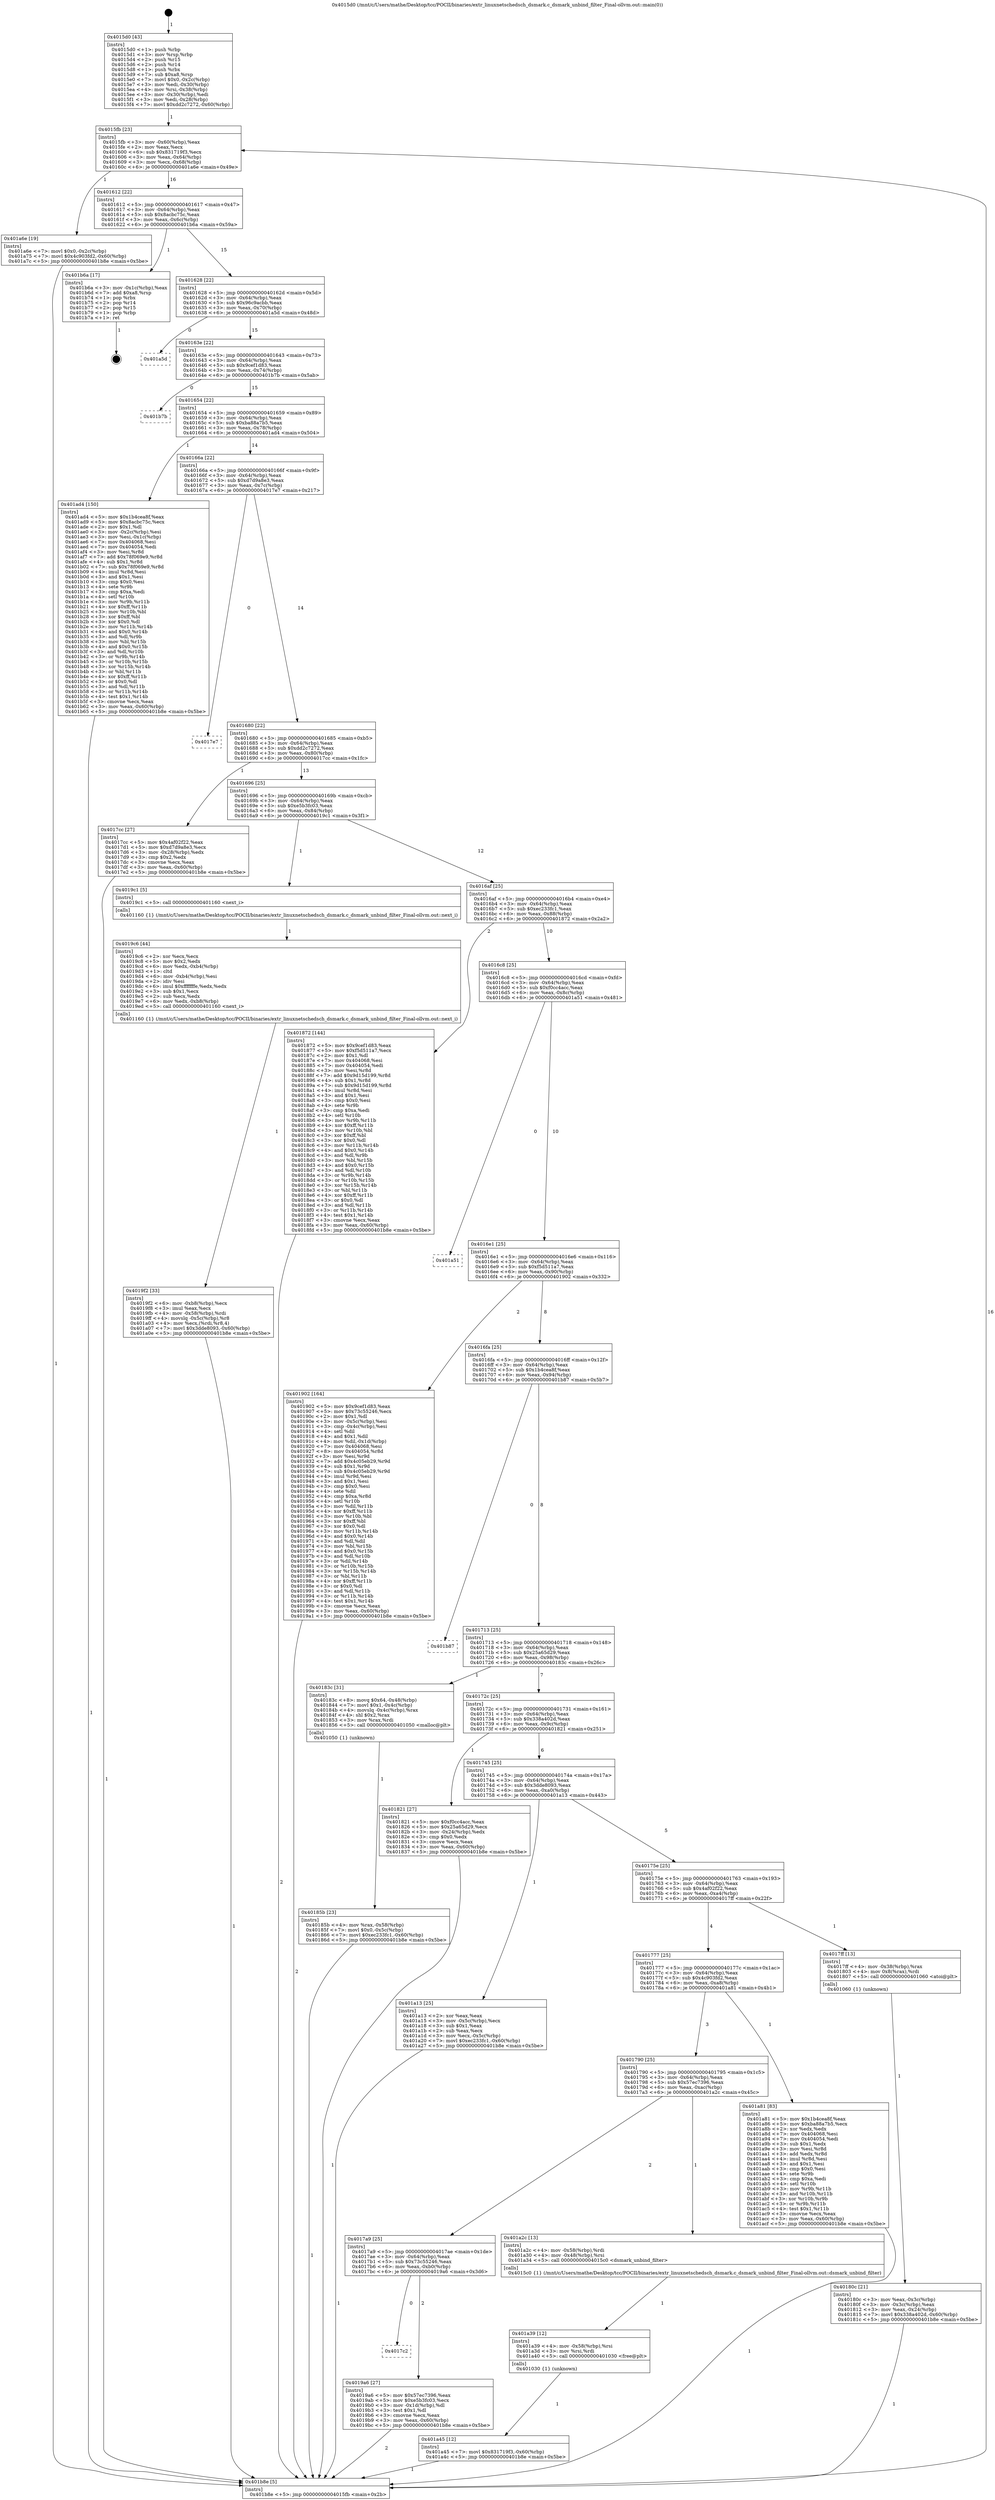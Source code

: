 digraph "0x4015d0" {
  label = "0x4015d0 (/mnt/c/Users/mathe/Desktop/tcc/POCII/binaries/extr_linuxnetschedsch_dsmark.c_dsmark_unbind_filter_Final-ollvm.out::main(0))"
  labelloc = "t"
  node[shape=record]

  Entry [label="",width=0.3,height=0.3,shape=circle,fillcolor=black,style=filled]
  "0x4015fb" [label="{
     0x4015fb [23]\l
     | [instrs]\l
     &nbsp;&nbsp;0x4015fb \<+3\>: mov -0x60(%rbp),%eax\l
     &nbsp;&nbsp;0x4015fe \<+2\>: mov %eax,%ecx\l
     &nbsp;&nbsp;0x401600 \<+6\>: sub $0x831719f3,%ecx\l
     &nbsp;&nbsp;0x401606 \<+3\>: mov %eax,-0x64(%rbp)\l
     &nbsp;&nbsp;0x401609 \<+3\>: mov %ecx,-0x68(%rbp)\l
     &nbsp;&nbsp;0x40160c \<+6\>: je 0000000000401a6e \<main+0x49e\>\l
  }"]
  "0x401a6e" [label="{
     0x401a6e [19]\l
     | [instrs]\l
     &nbsp;&nbsp;0x401a6e \<+7\>: movl $0x0,-0x2c(%rbp)\l
     &nbsp;&nbsp;0x401a75 \<+7\>: movl $0x4c903fd2,-0x60(%rbp)\l
     &nbsp;&nbsp;0x401a7c \<+5\>: jmp 0000000000401b8e \<main+0x5be\>\l
  }"]
  "0x401612" [label="{
     0x401612 [22]\l
     | [instrs]\l
     &nbsp;&nbsp;0x401612 \<+5\>: jmp 0000000000401617 \<main+0x47\>\l
     &nbsp;&nbsp;0x401617 \<+3\>: mov -0x64(%rbp),%eax\l
     &nbsp;&nbsp;0x40161a \<+5\>: sub $0x8acbc75c,%eax\l
     &nbsp;&nbsp;0x40161f \<+3\>: mov %eax,-0x6c(%rbp)\l
     &nbsp;&nbsp;0x401622 \<+6\>: je 0000000000401b6a \<main+0x59a\>\l
  }"]
  Exit [label="",width=0.3,height=0.3,shape=circle,fillcolor=black,style=filled,peripheries=2]
  "0x401b6a" [label="{
     0x401b6a [17]\l
     | [instrs]\l
     &nbsp;&nbsp;0x401b6a \<+3\>: mov -0x1c(%rbp),%eax\l
     &nbsp;&nbsp;0x401b6d \<+7\>: add $0xa8,%rsp\l
     &nbsp;&nbsp;0x401b74 \<+1\>: pop %rbx\l
     &nbsp;&nbsp;0x401b75 \<+2\>: pop %r14\l
     &nbsp;&nbsp;0x401b77 \<+2\>: pop %r15\l
     &nbsp;&nbsp;0x401b79 \<+1\>: pop %rbp\l
     &nbsp;&nbsp;0x401b7a \<+1\>: ret\l
  }"]
  "0x401628" [label="{
     0x401628 [22]\l
     | [instrs]\l
     &nbsp;&nbsp;0x401628 \<+5\>: jmp 000000000040162d \<main+0x5d\>\l
     &nbsp;&nbsp;0x40162d \<+3\>: mov -0x64(%rbp),%eax\l
     &nbsp;&nbsp;0x401630 \<+5\>: sub $0x96c9acbb,%eax\l
     &nbsp;&nbsp;0x401635 \<+3\>: mov %eax,-0x70(%rbp)\l
     &nbsp;&nbsp;0x401638 \<+6\>: je 0000000000401a5d \<main+0x48d\>\l
  }"]
  "0x401a45" [label="{
     0x401a45 [12]\l
     | [instrs]\l
     &nbsp;&nbsp;0x401a45 \<+7\>: movl $0x831719f3,-0x60(%rbp)\l
     &nbsp;&nbsp;0x401a4c \<+5\>: jmp 0000000000401b8e \<main+0x5be\>\l
  }"]
  "0x401a5d" [label="{
     0x401a5d\l
  }", style=dashed]
  "0x40163e" [label="{
     0x40163e [22]\l
     | [instrs]\l
     &nbsp;&nbsp;0x40163e \<+5\>: jmp 0000000000401643 \<main+0x73\>\l
     &nbsp;&nbsp;0x401643 \<+3\>: mov -0x64(%rbp),%eax\l
     &nbsp;&nbsp;0x401646 \<+5\>: sub $0x9cef1d83,%eax\l
     &nbsp;&nbsp;0x40164b \<+3\>: mov %eax,-0x74(%rbp)\l
     &nbsp;&nbsp;0x40164e \<+6\>: je 0000000000401b7b \<main+0x5ab\>\l
  }"]
  "0x401a39" [label="{
     0x401a39 [12]\l
     | [instrs]\l
     &nbsp;&nbsp;0x401a39 \<+4\>: mov -0x58(%rbp),%rsi\l
     &nbsp;&nbsp;0x401a3d \<+3\>: mov %rsi,%rdi\l
     &nbsp;&nbsp;0x401a40 \<+5\>: call 0000000000401030 \<free@plt\>\l
     | [calls]\l
     &nbsp;&nbsp;0x401030 \{1\} (unknown)\l
  }"]
  "0x401b7b" [label="{
     0x401b7b\l
  }", style=dashed]
  "0x401654" [label="{
     0x401654 [22]\l
     | [instrs]\l
     &nbsp;&nbsp;0x401654 \<+5\>: jmp 0000000000401659 \<main+0x89\>\l
     &nbsp;&nbsp;0x401659 \<+3\>: mov -0x64(%rbp),%eax\l
     &nbsp;&nbsp;0x40165c \<+5\>: sub $0xba88a7b5,%eax\l
     &nbsp;&nbsp;0x401661 \<+3\>: mov %eax,-0x78(%rbp)\l
     &nbsp;&nbsp;0x401664 \<+6\>: je 0000000000401ad4 \<main+0x504\>\l
  }"]
  "0x4019f2" [label="{
     0x4019f2 [33]\l
     | [instrs]\l
     &nbsp;&nbsp;0x4019f2 \<+6\>: mov -0xb8(%rbp),%ecx\l
     &nbsp;&nbsp;0x4019f8 \<+3\>: imul %eax,%ecx\l
     &nbsp;&nbsp;0x4019fb \<+4\>: mov -0x58(%rbp),%rdi\l
     &nbsp;&nbsp;0x4019ff \<+4\>: movslq -0x5c(%rbp),%r8\l
     &nbsp;&nbsp;0x401a03 \<+4\>: mov %ecx,(%rdi,%r8,4)\l
     &nbsp;&nbsp;0x401a07 \<+7\>: movl $0x3dde8093,-0x60(%rbp)\l
     &nbsp;&nbsp;0x401a0e \<+5\>: jmp 0000000000401b8e \<main+0x5be\>\l
  }"]
  "0x401ad4" [label="{
     0x401ad4 [150]\l
     | [instrs]\l
     &nbsp;&nbsp;0x401ad4 \<+5\>: mov $0x1b4cea8f,%eax\l
     &nbsp;&nbsp;0x401ad9 \<+5\>: mov $0x8acbc75c,%ecx\l
     &nbsp;&nbsp;0x401ade \<+2\>: mov $0x1,%dl\l
     &nbsp;&nbsp;0x401ae0 \<+3\>: mov -0x2c(%rbp),%esi\l
     &nbsp;&nbsp;0x401ae3 \<+3\>: mov %esi,-0x1c(%rbp)\l
     &nbsp;&nbsp;0x401ae6 \<+7\>: mov 0x404068,%esi\l
     &nbsp;&nbsp;0x401aed \<+7\>: mov 0x404054,%edi\l
     &nbsp;&nbsp;0x401af4 \<+3\>: mov %esi,%r8d\l
     &nbsp;&nbsp;0x401af7 \<+7\>: add $0x78f069e9,%r8d\l
     &nbsp;&nbsp;0x401afe \<+4\>: sub $0x1,%r8d\l
     &nbsp;&nbsp;0x401b02 \<+7\>: sub $0x78f069e9,%r8d\l
     &nbsp;&nbsp;0x401b09 \<+4\>: imul %r8d,%esi\l
     &nbsp;&nbsp;0x401b0d \<+3\>: and $0x1,%esi\l
     &nbsp;&nbsp;0x401b10 \<+3\>: cmp $0x0,%esi\l
     &nbsp;&nbsp;0x401b13 \<+4\>: sete %r9b\l
     &nbsp;&nbsp;0x401b17 \<+3\>: cmp $0xa,%edi\l
     &nbsp;&nbsp;0x401b1a \<+4\>: setl %r10b\l
     &nbsp;&nbsp;0x401b1e \<+3\>: mov %r9b,%r11b\l
     &nbsp;&nbsp;0x401b21 \<+4\>: xor $0xff,%r11b\l
     &nbsp;&nbsp;0x401b25 \<+3\>: mov %r10b,%bl\l
     &nbsp;&nbsp;0x401b28 \<+3\>: xor $0xff,%bl\l
     &nbsp;&nbsp;0x401b2b \<+3\>: xor $0x0,%dl\l
     &nbsp;&nbsp;0x401b2e \<+3\>: mov %r11b,%r14b\l
     &nbsp;&nbsp;0x401b31 \<+4\>: and $0x0,%r14b\l
     &nbsp;&nbsp;0x401b35 \<+3\>: and %dl,%r9b\l
     &nbsp;&nbsp;0x401b38 \<+3\>: mov %bl,%r15b\l
     &nbsp;&nbsp;0x401b3b \<+4\>: and $0x0,%r15b\l
     &nbsp;&nbsp;0x401b3f \<+3\>: and %dl,%r10b\l
     &nbsp;&nbsp;0x401b42 \<+3\>: or %r9b,%r14b\l
     &nbsp;&nbsp;0x401b45 \<+3\>: or %r10b,%r15b\l
     &nbsp;&nbsp;0x401b48 \<+3\>: xor %r15b,%r14b\l
     &nbsp;&nbsp;0x401b4b \<+3\>: or %bl,%r11b\l
     &nbsp;&nbsp;0x401b4e \<+4\>: xor $0xff,%r11b\l
     &nbsp;&nbsp;0x401b52 \<+3\>: or $0x0,%dl\l
     &nbsp;&nbsp;0x401b55 \<+3\>: and %dl,%r11b\l
     &nbsp;&nbsp;0x401b58 \<+3\>: or %r11b,%r14b\l
     &nbsp;&nbsp;0x401b5b \<+4\>: test $0x1,%r14b\l
     &nbsp;&nbsp;0x401b5f \<+3\>: cmovne %ecx,%eax\l
     &nbsp;&nbsp;0x401b62 \<+3\>: mov %eax,-0x60(%rbp)\l
     &nbsp;&nbsp;0x401b65 \<+5\>: jmp 0000000000401b8e \<main+0x5be\>\l
  }"]
  "0x40166a" [label="{
     0x40166a [22]\l
     | [instrs]\l
     &nbsp;&nbsp;0x40166a \<+5\>: jmp 000000000040166f \<main+0x9f\>\l
     &nbsp;&nbsp;0x40166f \<+3\>: mov -0x64(%rbp),%eax\l
     &nbsp;&nbsp;0x401672 \<+5\>: sub $0xd7d9a8e3,%eax\l
     &nbsp;&nbsp;0x401677 \<+3\>: mov %eax,-0x7c(%rbp)\l
     &nbsp;&nbsp;0x40167a \<+6\>: je 00000000004017e7 \<main+0x217\>\l
  }"]
  "0x4019c6" [label="{
     0x4019c6 [44]\l
     | [instrs]\l
     &nbsp;&nbsp;0x4019c6 \<+2\>: xor %ecx,%ecx\l
     &nbsp;&nbsp;0x4019c8 \<+5\>: mov $0x2,%edx\l
     &nbsp;&nbsp;0x4019cd \<+6\>: mov %edx,-0xb4(%rbp)\l
     &nbsp;&nbsp;0x4019d3 \<+1\>: cltd\l
     &nbsp;&nbsp;0x4019d4 \<+6\>: mov -0xb4(%rbp),%esi\l
     &nbsp;&nbsp;0x4019da \<+2\>: idiv %esi\l
     &nbsp;&nbsp;0x4019dc \<+6\>: imul $0xfffffffe,%edx,%edx\l
     &nbsp;&nbsp;0x4019e2 \<+3\>: sub $0x1,%ecx\l
     &nbsp;&nbsp;0x4019e5 \<+2\>: sub %ecx,%edx\l
     &nbsp;&nbsp;0x4019e7 \<+6\>: mov %edx,-0xb8(%rbp)\l
     &nbsp;&nbsp;0x4019ed \<+5\>: call 0000000000401160 \<next_i\>\l
     | [calls]\l
     &nbsp;&nbsp;0x401160 \{1\} (/mnt/c/Users/mathe/Desktop/tcc/POCII/binaries/extr_linuxnetschedsch_dsmark.c_dsmark_unbind_filter_Final-ollvm.out::next_i)\l
  }"]
  "0x4017e7" [label="{
     0x4017e7\l
  }", style=dashed]
  "0x401680" [label="{
     0x401680 [22]\l
     | [instrs]\l
     &nbsp;&nbsp;0x401680 \<+5\>: jmp 0000000000401685 \<main+0xb5\>\l
     &nbsp;&nbsp;0x401685 \<+3\>: mov -0x64(%rbp),%eax\l
     &nbsp;&nbsp;0x401688 \<+5\>: sub $0xdd2c7272,%eax\l
     &nbsp;&nbsp;0x40168d \<+3\>: mov %eax,-0x80(%rbp)\l
     &nbsp;&nbsp;0x401690 \<+6\>: je 00000000004017cc \<main+0x1fc\>\l
  }"]
  "0x4017c2" [label="{
     0x4017c2\l
  }", style=dashed]
  "0x4017cc" [label="{
     0x4017cc [27]\l
     | [instrs]\l
     &nbsp;&nbsp;0x4017cc \<+5\>: mov $0x4af02f22,%eax\l
     &nbsp;&nbsp;0x4017d1 \<+5\>: mov $0xd7d9a8e3,%ecx\l
     &nbsp;&nbsp;0x4017d6 \<+3\>: mov -0x28(%rbp),%edx\l
     &nbsp;&nbsp;0x4017d9 \<+3\>: cmp $0x2,%edx\l
     &nbsp;&nbsp;0x4017dc \<+3\>: cmovne %ecx,%eax\l
     &nbsp;&nbsp;0x4017df \<+3\>: mov %eax,-0x60(%rbp)\l
     &nbsp;&nbsp;0x4017e2 \<+5\>: jmp 0000000000401b8e \<main+0x5be\>\l
  }"]
  "0x401696" [label="{
     0x401696 [25]\l
     | [instrs]\l
     &nbsp;&nbsp;0x401696 \<+5\>: jmp 000000000040169b \<main+0xcb\>\l
     &nbsp;&nbsp;0x40169b \<+3\>: mov -0x64(%rbp),%eax\l
     &nbsp;&nbsp;0x40169e \<+5\>: sub $0xe5b3fc03,%eax\l
     &nbsp;&nbsp;0x4016a3 \<+6\>: mov %eax,-0x84(%rbp)\l
     &nbsp;&nbsp;0x4016a9 \<+6\>: je 00000000004019c1 \<main+0x3f1\>\l
  }"]
  "0x401b8e" [label="{
     0x401b8e [5]\l
     | [instrs]\l
     &nbsp;&nbsp;0x401b8e \<+5\>: jmp 00000000004015fb \<main+0x2b\>\l
  }"]
  "0x4015d0" [label="{
     0x4015d0 [43]\l
     | [instrs]\l
     &nbsp;&nbsp;0x4015d0 \<+1\>: push %rbp\l
     &nbsp;&nbsp;0x4015d1 \<+3\>: mov %rsp,%rbp\l
     &nbsp;&nbsp;0x4015d4 \<+2\>: push %r15\l
     &nbsp;&nbsp;0x4015d6 \<+2\>: push %r14\l
     &nbsp;&nbsp;0x4015d8 \<+1\>: push %rbx\l
     &nbsp;&nbsp;0x4015d9 \<+7\>: sub $0xa8,%rsp\l
     &nbsp;&nbsp;0x4015e0 \<+7\>: movl $0x0,-0x2c(%rbp)\l
     &nbsp;&nbsp;0x4015e7 \<+3\>: mov %edi,-0x30(%rbp)\l
     &nbsp;&nbsp;0x4015ea \<+4\>: mov %rsi,-0x38(%rbp)\l
     &nbsp;&nbsp;0x4015ee \<+3\>: mov -0x30(%rbp),%edi\l
     &nbsp;&nbsp;0x4015f1 \<+3\>: mov %edi,-0x28(%rbp)\l
     &nbsp;&nbsp;0x4015f4 \<+7\>: movl $0xdd2c7272,-0x60(%rbp)\l
  }"]
  "0x4019a6" [label="{
     0x4019a6 [27]\l
     | [instrs]\l
     &nbsp;&nbsp;0x4019a6 \<+5\>: mov $0x57ec7396,%eax\l
     &nbsp;&nbsp;0x4019ab \<+5\>: mov $0xe5b3fc03,%ecx\l
     &nbsp;&nbsp;0x4019b0 \<+3\>: mov -0x1d(%rbp),%dl\l
     &nbsp;&nbsp;0x4019b3 \<+3\>: test $0x1,%dl\l
     &nbsp;&nbsp;0x4019b6 \<+3\>: cmovne %ecx,%eax\l
     &nbsp;&nbsp;0x4019b9 \<+3\>: mov %eax,-0x60(%rbp)\l
     &nbsp;&nbsp;0x4019bc \<+5\>: jmp 0000000000401b8e \<main+0x5be\>\l
  }"]
  "0x4019c1" [label="{
     0x4019c1 [5]\l
     | [instrs]\l
     &nbsp;&nbsp;0x4019c1 \<+5\>: call 0000000000401160 \<next_i\>\l
     | [calls]\l
     &nbsp;&nbsp;0x401160 \{1\} (/mnt/c/Users/mathe/Desktop/tcc/POCII/binaries/extr_linuxnetschedsch_dsmark.c_dsmark_unbind_filter_Final-ollvm.out::next_i)\l
  }"]
  "0x4016af" [label="{
     0x4016af [25]\l
     | [instrs]\l
     &nbsp;&nbsp;0x4016af \<+5\>: jmp 00000000004016b4 \<main+0xe4\>\l
     &nbsp;&nbsp;0x4016b4 \<+3\>: mov -0x64(%rbp),%eax\l
     &nbsp;&nbsp;0x4016b7 \<+5\>: sub $0xec233fc1,%eax\l
     &nbsp;&nbsp;0x4016bc \<+6\>: mov %eax,-0x88(%rbp)\l
     &nbsp;&nbsp;0x4016c2 \<+6\>: je 0000000000401872 \<main+0x2a2\>\l
  }"]
  "0x4017a9" [label="{
     0x4017a9 [25]\l
     | [instrs]\l
     &nbsp;&nbsp;0x4017a9 \<+5\>: jmp 00000000004017ae \<main+0x1de\>\l
     &nbsp;&nbsp;0x4017ae \<+3\>: mov -0x64(%rbp),%eax\l
     &nbsp;&nbsp;0x4017b1 \<+5\>: sub $0x73c55246,%eax\l
     &nbsp;&nbsp;0x4017b6 \<+6\>: mov %eax,-0xb0(%rbp)\l
     &nbsp;&nbsp;0x4017bc \<+6\>: je 00000000004019a6 \<main+0x3d6\>\l
  }"]
  "0x401872" [label="{
     0x401872 [144]\l
     | [instrs]\l
     &nbsp;&nbsp;0x401872 \<+5\>: mov $0x9cef1d83,%eax\l
     &nbsp;&nbsp;0x401877 \<+5\>: mov $0xf5d511a7,%ecx\l
     &nbsp;&nbsp;0x40187c \<+2\>: mov $0x1,%dl\l
     &nbsp;&nbsp;0x40187e \<+7\>: mov 0x404068,%esi\l
     &nbsp;&nbsp;0x401885 \<+7\>: mov 0x404054,%edi\l
     &nbsp;&nbsp;0x40188c \<+3\>: mov %esi,%r8d\l
     &nbsp;&nbsp;0x40188f \<+7\>: add $0x9d15d199,%r8d\l
     &nbsp;&nbsp;0x401896 \<+4\>: sub $0x1,%r8d\l
     &nbsp;&nbsp;0x40189a \<+7\>: sub $0x9d15d199,%r8d\l
     &nbsp;&nbsp;0x4018a1 \<+4\>: imul %r8d,%esi\l
     &nbsp;&nbsp;0x4018a5 \<+3\>: and $0x1,%esi\l
     &nbsp;&nbsp;0x4018a8 \<+3\>: cmp $0x0,%esi\l
     &nbsp;&nbsp;0x4018ab \<+4\>: sete %r9b\l
     &nbsp;&nbsp;0x4018af \<+3\>: cmp $0xa,%edi\l
     &nbsp;&nbsp;0x4018b2 \<+4\>: setl %r10b\l
     &nbsp;&nbsp;0x4018b6 \<+3\>: mov %r9b,%r11b\l
     &nbsp;&nbsp;0x4018b9 \<+4\>: xor $0xff,%r11b\l
     &nbsp;&nbsp;0x4018bd \<+3\>: mov %r10b,%bl\l
     &nbsp;&nbsp;0x4018c0 \<+3\>: xor $0xff,%bl\l
     &nbsp;&nbsp;0x4018c3 \<+3\>: xor $0x0,%dl\l
     &nbsp;&nbsp;0x4018c6 \<+3\>: mov %r11b,%r14b\l
     &nbsp;&nbsp;0x4018c9 \<+4\>: and $0x0,%r14b\l
     &nbsp;&nbsp;0x4018cd \<+3\>: and %dl,%r9b\l
     &nbsp;&nbsp;0x4018d0 \<+3\>: mov %bl,%r15b\l
     &nbsp;&nbsp;0x4018d3 \<+4\>: and $0x0,%r15b\l
     &nbsp;&nbsp;0x4018d7 \<+3\>: and %dl,%r10b\l
     &nbsp;&nbsp;0x4018da \<+3\>: or %r9b,%r14b\l
     &nbsp;&nbsp;0x4018dd \<+3\>: or %r10b,%r15b\l
     &nbsp;&nbsp;0x4018e0 \<+3\>: xor %r15b,%r14b\l
     &nbsp;&nbsp;0x4018e3 \<+3\>: or %bl,%r11b\l
     &nbsp;&nbsp;0x4018e6 \<+4\>: xor $0xff,%r11b\l
     &nbsp;&nbsp;0x4018ea \<+3\>: or $0x0,%dl\l
     &nbsp;&nbsp;0x4018ed \<+3\>: and %dl,%r11b\l
     &nbsp;&nbsp;0x4018f0 \<+3\>: or %r11b,%r14b\l
     &nbsp;&nbsp;0x4018f3 \<+4\>: test $0x1,%r14b\l
     &nbsp;&nbsp;0x4018f7 \<+3\>: cmovne %ecx,%eax\l
     &nbsp;&nbsp;0x4018fa \<+3\>: mov %eax,-0x60(%rbp)\l
     &nbsp;&nbsp;0x4018fd \<+5\>: jmp 0000000000401b8e \<main+0x5be\>\l
  }"]
  "0x4016c8" [label="{
     0x4016c8 [25]\l
     | [instrs]\l
     &nbsp;&nbsp;0x4016c8 \<+5\>: jmp 00000000004016cd \<main+0xfd\>\l
     &nbsp;&nbsp;0x4016cd \<+3\>: mov -0x64(%rbp),%eax\l
     &nbsp;&nbsp;0x4016d0 \<+5\>: sub $0xf0cc4acc,%eax\l
     &nbsp;&nbsp;0x4016d5 \<+6\>: mov %eax,-0x8c(%rbp)\l
     &nbsp;&nbsp;0x4016db \<+6\>: je 0000000000401a51 \<main+0x481\>\l
  }"]
  "0x401a2c" [label="{
     0x401a2c [13]\l
     | [instrs]\l
     &nbsp;&nbsp;0x401a2c \<+4\>: mov -0x58(%rbp),%rdi\l
     &nbsp;&nbsp;0x401a30 \<+4\>: mov -0x48(%rbp),%rsi\l
     &nbsp;&nbsp;0x401a34 \<+5\>: call 00000000004015c0 \<dsmark_unbind_filter\>\l
     | [calls]\l
     &nbsp;&nbsp;0x4015c0 \{1\} (/mnt/c/Users/mathe/Desktop/tcc/POCII/binaries/extr_linuxnetschedsch_dsmark.c_dsmark_unbind_filter_Final-ollvm.out::dsmark_unbind_filter)\l
  }"]
  "0x401a51" [label="{
     0x401a51\l
  }", style=dashed]
  "0x4016e1" [label="{
     0x4016e1 [25]\l
     | [instrs]\l
     &nbsp;&nbsp;0x4016e1 \<+5\>: jmp 00000000004016e6 \<main+0x116\>\l
     &nbsp;&nbsp;0x4016e6 \<+3\>: mov -0x64(%rbp),%eax\l
     &nbsp;&nbsp;0x4016e9 \<+5\>: sub $0xf5d511a7,%eax\l
     &nbsp;&nbsp;0x4016ee \<+6\>: mov %eax,-0x90(%rbp)\l
     &nbsp;&nbsp;0x4016f4 \<+6\>: je 0000000000401902 \<main+0x332\>\l
  }"]
  "0x401790" [label="{
     0x401790 [25]\l
     | [instrs]\l
     &nbsp;&nbsp;0x401790 \<+5\>: jmp 0000000000401795 \<main+0x1c5\>\l
     &nbsp;&nbsp;0x401795 \<+3\>: mov -0x64(%rbp),%eax\l
     &nbsp;&nbsp;0x401798 \<+5\>: sub $0x57ec7396,%eax\l
     &nbsp;&nbsp;0x40179d \<+6\>: mov %eax,-0xac(%rbp)\l
     &nbsp;&nbsp;0x4017a3 \<+6\>: je 0000000000401a2c \<main+0x45c\>\l
  }"]
  "0x401902" [label="{
     0x401902 [164]\l
     | [instrs]\l
     &nbsp;&nbsp;0x401902 \<+5\>: mov $0x9cef1d83,%eax\l
     &nbsp;&nbsp;0x401907 \<+5\>: mov $0x73c55246,%ecx\l
     &nbsp;&nbsp;0x40190c \<+2\>: mov $0x1,%dl\l
     &nbsp;&nbsp;0x40190e \<+3\>: mov -0x5c(%rbp),%esi\l
     &nbsp;&nbsp;0x401911 \<+3\>: cmp -0x4c(%rbp),%esi\l
     &nbsp;&nbsp;0x401914 \<+4\>: setl %dil\l
     &nbsp;&nbsp;0x401918 \<+4\>: and $0x1,%dil\l
     &nbsp;&nbsp;0x40191c \<+4\>: mov %dil,-0x1d(%rbp)\l
     &nbsp;&nbsp;0x401920 \<+7\>: mov 0x404068,%esi\l
     &nbsp;&nbsp;0x401927 \<+8\>: mov 0x404054,%r8d\l
     &nbsp;&nbsp;0x40192f \<+3\>: mov %esi,%r9d\l
     &nbsp;&nbsp;0x401932 \<+7\>: add $0x4c05eb29,%r9d\l
     &nbsp;&nbsp;0x401939 \<+4\>: sub $0x1,%r9d\l
     &nbsp;&nbsp;0x40193d \<+7\>: sub $0x4c05eb29,%r9d\l
     &nbsp;&nbsp;0x401944 \<+4\>: imul %r9d,%esi\l
     &nbsp;&nbsp;0x401948 \<+3\>: and $0x1,%esi\l
     &nbsp;&nbsp;0x40194b \<+3\>: cmp $0x0,%esi\l
     &nbsp;&nbsp;0x40194e \<+4\>: sete %dil\l
     &nbsp;&nbsp;0x401952 \<+4\>: cmp $0xa,%r8d\l
     &nbsp;&nbsp;0x401956 \<+4\>: setl %r10b\l
     &nbsp;&nbsp;0x40195a \<+3\>: mov %dil,%r11b\l
     &nbsp;&nbsp;0x40195d \<+4\>: xor $0xff,%r11b\l
     &nbsp;&nbsp;0x401961 \<+3\>: mov %r10b,%bl\l
     &nbsp;&nbsp;0x401964 \<+3\>: xor $0xff,%bl\l
     &nbsp;&nbsp;0x401967 \<+3\>: xor $0x0,%dl\l
     &nbsp;&nbsp;0x40196a \<+3\>: mov %r11b,%r14b\l
     &nbsp;&nbsp;0x40196d \<+4\>: and $0x0,%r14b\l
     &nbsp;&nbsp;0x401971 \<+3\>: and %dl,%dil\l
     &nbsp;&nbsp;0x401974 \<+3\>: mov %bl,%r15b\l
     &nbsp;&nbsp;0x401977 \<+4\>: and $0x0,%r15b\l
     &nbsp;&nbsp;0x40197b \<+3\>: and %dl,%r10b\l
     &nbsp;&nbsp;0x40197e \<+3\>: or %dil,%r14b\l
     &nbsp;&nbsp;0x401981 \<+3\>: or %r10b,%r15b\l
     &nbsp;&nbsp;0x401984 \<+3\>: xor %r15b,%r14b\l
     &nbsp;&nbsp;0x401987 \<+3\>: or %bl,%r11b\l
     &nbsp;&nbsp;0x40198a \<+4\>: xor $0xff,%r11b\l
     &nbsp;&nbsp;0x40198e \<+3\>: or $0x0,%dl\l
     &nbsp;&nbsp;0x401991 \<+3\>: and %dl,%r11b\l
     &nbsp;&nbsp;0x401994 \<+3\>: or %r11b,%r14b\l
     &nbsp;&nbsp;0x401997 \<+4\>: test $0x1,%r14b\l
     &nbsp;&nbsp;0x40199b \<+3\>: cmovne %ecx,%eax\l
     &nbsp;&nbsp;0x40199e \<+3\>: mov %eax,-0x60(%rbp)\l
     &nbsp;&nbsp;0x4019a1 \<+5\>: jmp 0000000000401b8e \<main+0x5be\>\l
  }"]
  "0x4016fa" [label="{
     0x4016fa [25]\l
     | [instrs]\l
     &nbsp;&nbsp;0x4016fa \<+5\>: jmp 00000000004016ff \<main+0x12f\>\l
     &nbsp;&nbsp;0x4016ff \<+3\>: mov -0x64(%rbp),%eax\l
     &nbsp;&nbsp;0x401702 \<+5\>: sub $0x1b4cea8f,%eax\l
     &nbsp;&nbsp;0x401707 \<+6\>: mov %eax,-0x94(%rbp)\l
     &nbsp;&nbsp;0x40170d \<+6\>: je 0000000000401b87 \<main+0x5b7\>\l
  }"]
  "0x401a81" [label="{
     0x401a81 [83]\l
     | [instrs]\l
     &nbsp;&nbsp;0x401a81 \<+5\>: mov $0x1b4cea8f,%eax\l
     &nbsp;&nbsp;0x401a86 \<+5\>: mov $0xba88a7b5,%ecx\l
     &nbsp;&nbsp;0x401a8b \<+2\>: xor %edx,%edx\l
     &nbsp;&nbsp;0x401a8d \<+7\>: mov 0x404068,%esi\l
     &nbsp;&nbsp;0x401a94 \<+7\>: mov 0x404054,%edi\l
     &nbsp;&nbsp;0x401a9b \<+3\>: sub $0x1,%edx\l
     &nbsp;&nbsp;0x401a9e \<+3\>: mov %esi,%r8d\l
     &nbsp;&nbsp;0x401aa1 \<+3\>: add %edx,%r8d\l
     &nbsp;&nbsp;0x401aa4 \<+4\>: imul %r8d,%esi\l
     &nbsp;&nbsp;0x401aa8 \<+3\>: and $0x1,%esi\l
     &nbsp;&nbsp;0x401aab \<+3\>: cmp $0x0,%esi\l
     &nbsp;&nbsp;0x401aae \<+4\>: sete %r9b\l
     &nbsp;&nbsp;0x401ab2 \<+3\>: cmp $0xa,%edi\l
     &nbsp;&nbsp;0x401ab5 \<+4\>: setl %r10b\l
     &nbsp;&nbsp;0x401ab9 \<+3\>: mov %r9b,%r11b\l
     &nbsp;&nbsp;0x401abc \<+3\>: and %r10b,%r11b\l
     &nbsp;&nbsp;0x401abf \<+3\>: xor %r10b,%r9b\l
     &nbsp;&nbsp;0x401ac2 \<+3\>: or %r9b,%r11b\l
     &nbsp;&nbsp;0x401ac5 \<+4\>: test $0x1,%r11b\l
     &nbsp;&nbsp;0x401ac9 \<+3\>: cmovne %ecx,%eax\l
     &nbsp;&nbsp;0x401acc \<+3\>: mov %eax,-0x60(%rbp)\l
     &nbsp;&nbsp;0x401acf \<+5\>: jmp 0000000000401b8e \<main+0x5be\>\l
  }"]
  "0x401b87" [label="{
     0x401b87\l
  }", style=dashed]
  "0x401713" [label="{
     0x401713 [25]\l
     | [instrs]\l
     &nbsp;&nbsp;0x401713 \<+5\>: jmp 0000000000401718 \<main+0x148\>\l
     &nbsp;&nbsp;0x401718 \<+3\>: mov -0x64(%rbp),%eax\l
     &nbsp;&nbsp;0x40171b \<+5\>: sub $0x25a65d29,%eax\l
     &nbsp;&nbsp;0x401720 \<+6\>: mov %eax,-0x98(%rbp)\l
     &nbsp;&nbsp;0x401726 \<+6\>: je 000000000040183c \<main+0x26c\>\l
  }"]
  "0x40185b" [label="{
     0x40185b [23]\l
     | [instrs]\l
     &nbsp;&nbsp;0x40185b \<+4\>: mov %rax,-0x58(%rbp)\l
     &nbsp;&nbsp;0x40185f \<+7\>: movl $0x0,-0x5c(%rbp)\l
     &nbsp;&nbsp;0x401866 \<+7\>: movl $0xec233fc1,-0x60(%rbp)\l
     &nbsp;&nbsp;0x40186d \<+5\>: jmp 0000000000401b8e \<main+0x5be\>\l
  }"]
  "0x40183c" [label="{
     0x40183c [31]\l
     | [instrs]\l
     &nbsp;&nbsp;0x40183c \<+8\>: movq $0x64,-0x48(%rbp)\l
     &nbsp;&nbsp;0x401844 \<+7\>: movl $0x1,-0x4c(%rbp)\l
     &nbsp;&nbsp;0x40184b \<+4\>: movslq -0x4c(%rbp),%rax\l
     &nbsp;&nbsp;0x40184f \<+4\>: shl $0x2,%rax\l
     &nbsp;&nbsp;0x401853 \<+3\>: mov %rax,%rdi\l
     &nbsp;&nbsp;0x401856 \<+5\>: call 0000000000401050 \<malloc@plt\>\l
     | [calls]\l
     &nbsp;&nbsp;0x401050 \{1\} (unknown)\l
  }"]
  "0x40172c" [label="{
     0x40172c [25]\l
     | [instrs]\l
     &nbsp;&nbsp;0x40172c \<+5\>: jmp 0000000000401731 \<main+0x161\>\l
     &nbsp;&nbsp;0x401731 \<+3\>: mov -0x64(%rbp),%eax\l
     &nbsp;&nbsp;0x401734 \<+5\>: sub $0x338a402d,%eax\l
     &nbsp;&nbsp;0x401739 \<+6\>: mov %eax,-0x9c(%rbp)\l
     &nbsp;&nbsp;0x40173f \<+6\>: je 0000000000401821 \<main+0x251\>\l
  }"]
  "0x40180c" [label="{
     0x40180c [21]\l
     | [instrs]\l
     &nbsp;&nbsp;0x40180c \<+3\>: mov %eax,-0x3c(%rbp)\l
     &nbsp;&nbsp;0x40180f \<+3\>: mov -0x3c(%rbp),%eax\l
     &nbsp;&nbsp;0x401812 \<+3\>: mov %eax,-0x24(%rbp)\l
     &nbsp;&nbsp;0x401815 \<+7\>: movl $0x338a402d,-0x60(%rbp)\l
     &nbsp;&nbsp;0x40181c \<+5\>: jmp 0000000000401b8e \<main+0x5be\>\l
  }"]
  "0x401821" [label="{
     0x401821 [27]\l
     | [instrs]\l
     &nbsp;&nbsp;0x401821 \<+5\>: mov $0xf0cc4acc,%eax\l
     &nbsp;&nbsp;0x401826 \<+5\>: mov $0x25a65d29,%ecx\l
     &nbsp;&nbsp;0x40182b \<+3\>: mov -0x24(%rbp),%edx\l
     &nbsp;&nbsp;0x40182e \<+3\>: cmp $0x0,%edx\l
     &nbsp;&nbsp;0x401831 \<+3\>: cmove %ecx,%eax\l
     &nbsp;&nbsp;0x401834 \<+3\>: mov %eax,-0x60(%rbp)\l
     &nbsp;&nbsp;0x401837 \<+5\>: jmp 0000000000401b8e \<main+0x5be\>\l
  }"]
  "0x401745" [label="{
     0x401745 [25]\l
     | [instrs]\l
     &nbsp;&nbsp;0x401745 \<+5\>: jmp 000000000040174a \<main+0x17a\>\l
     &nbsp;&nbsp;0x40174a \<+3\>: mov -0x64(%rbp),%eax\l
     &nbsp;&nbsp;0x40174d \<+5\>: sub $0x3dde8093,%eax\l
     &nbsp;&nbsp;0x401752 \<+6\>: mov %eax,-0xa0(%rbp)\l
     &nbsp;&nbsp;0x401758 \<+6\>: je 0000000000401a13 \<main+0x443\>\l
  }"]
  "0x401777" [label="{
     0x401777 [25]\l
     | [instrs]\l
     &nbsp;&nbsp;0x401777 \<+5\>: jmp 000000000040177c \<main+0x1ac\>\l
     &nbsp;&nbsp;0x40177c \<+3\>: mov -0x64(%rbp),%eax\l
     &nbsp;&nbsp;0x40177f \<+5\>: sub $0x4c903fd2,%eax\l
     &nbsp;&nbsp;0x401784 \<+6\>: mov %eax,-0xa8(%rbp)\l
     &nbsp;&nbsp;0x40178a \<+6\>: je 0000000000401a81 \<main+0x4b1\>\l
  }"]
  "0x401a13" [label="{
     0x401a13 [25]\l
     | [instrs]\l
     &nbsp;&nbsp;0x401a13 \<+2\>: xor %eax,%eax\l
     &nbsp;&nbsp;0x401a15 \<+3\>: mov -0x5c(%rbp),%ecx\l
     &nbsp;&nbsp;0x401a18 \<+3\>: sub $0x1,%eax\l
     &nbsp;&nbsp;0x401a1b \<+2\>: sub %eax,%ecx\l
     &nbsp;&nbsp;0x401a1d \<+3\>: mov %ecx,-0x5c(%rbp)\l
     &nbsp;&nbsp;0x401a20 \<+7\>: movl $0xec233fc1,-0x60(%rbp)\l
     &nbsp;&nbsp;0x401a27 \<+5\>: jmp 0000000000401b8e \<main+0x5be\>\l
  }"]
  "0x40175e" [label="{
     0x40175e [25]\l
     | [instrs]\l
     &nbsp;&nbsp;0x40175e \<+5\>: jmp 0000000000401763 \<main+0x193\>\l
     &nbsp;&nbsp;0x401763 \<+3\>: mov -0x64(%rbp),%eax\l
     &nbsp;&nbsp;0x401766 \<+5\>: sub $0x4af02f22,%eax\l
     &nbsp;&nbsp;0x40176b \<+6\>: mov %eax,-0xa4(%rbp)\l
     &nbsp;&nbsp;0x401771 \<+6\>: je 00000000004017ff \<main+0x22f\>\l
  }"]
  "0x4017ff" [label="{
     0x4017ff [13]\l
     | [instrs]\l
     &nbsp;&nbsp;0x4017ff \<+4\>: mov -0x38(%rbp),%rax\l
     &nbsp;&nbsp;0x401803 \<+4\>: mov 0x8(%rax),%rdi\l
     &nbsp;&nbsp;0x401807 \<+5\>: call 0000000000401060 \<atoi@plt\>\l
     | [calls]\l
     &nbsp;&nbsp;0x401060 \{1\} (unknown)\l
  }"]
  Entry -> "0x4015d0" [label=" 1"]
  "0x4015fb" -> "0x401a6e" [label=" 1"]
  "0x4015fb" -> "0x401612" [label=" 16"]
  "0x401b6a" -> Exit [label=" 1"]
  "0x401612" -> "0x401b6a" [label=" 1"]
  "0x401612" -> "0x401628" [label=" 15"]
  "0x401ad4" -> "0x401b8e" [label=" 1"]
  "0x401628" -> "0x401a5d" [label=" 0"]
  "0x401628" -> "0x40163e" [label=" 15"]
  "0x401a81" -> "0x401b8e" [label=" 1"]
  "0x40163e" -> "0x401b7b" [label=" 0"]
  "0x40163e" -> "0x401654" [label=" 15"]
  "0x401a6e" -> "0x401b8e" [label=" 1"]
  "0x401654" -> "0x401ad4" [label=" 1"]
  "0x401654" -> "0x40166a" [label=" 14"]
  "0x401a45" -> "0x401b8e" [label=" 1"]
  "0x40166a" -> "0x4017e7" [label=" 0"]
  "0x40166a" -> "0x401680" [label=" 14"]
  "0x401a39" -> "0x401a45" [label=" 1"]
  "0x401680" -> "0x4017cc" [label=" 1"]
  "0x401680" -> "0x401696" [label=" 13"]
  "0x4017cc" -> "0x401b8e" [label=" 1"]
  "0x4015d0" -> "0x4015fb" [label=" 1"]
  "0x401b8e" -> "0x4015fb" [label=" 16"]
  "0x401a2c" -> "0x401a39" [label=" 1"]
  "0x401696" -> "0x4019c1" [label=" 1"]
  "0x401696" -> "0x4016af" [label=" 12"]
  "0x401a13" -> "0x401b8e" [label=" 1"]
  "0x4016af" -> "0x401872" [label=" 2"]
  "0x4016af" -> "0x4016c8" [label=" 10"]
  "0x4019c6" -> "0x4019f2" [label=" 1"]
  "0x4016c8" -> "0x401a51" [label=" 0"]
  "0x4016c8" -> "0x4016e1" [label=" 10"]
  "0x4019c1" -> "0x4019c6" [label=" 1"]
  "0x4016e1" -> "0x401902" [label=" 2"]
  "0x4016e1" -> "0x4016fa" [label=" 8"]
  "0x4017a9" -> "0x4017c2" [label=" 0"]
  "0x4016fa" -> "0x401b87" [label=" 0"]
  "0x4016fa" -> "0x401713" [label=" 8"]
  "0x4017a9" -> "0x4019a6" [label=" 2"]
  "0x401713" -> "0x40183c" [label=" 1"]
  "0x401713" -> "0x40172c" [label=" 7"]
  "0x401790" -> "0x4017a9" [label=" 2"]
  "0x40172c" -> "0x401821" [label=" 1"]
  "0x40172c" -> "0x401745" [label=" 6"]
  "0x401790" -> "0x401a2c" [label=" 1"]
  "0x401745" -> "0x401a13" [label=" 1"]
  "0x401745" -> "0x40175e" [label=" 5"]
  "0x4019a6" -> "0x401b8e" [label=" 2"]
  "0x40175e" -> "0x4017ff" [label=" 1"]
  "0x40175e" -> "0x401777" [label=" 4"]
  "0x4017ff" -> "0x40180c" [label=" 1"]
  "0x40180c" -> "0x401b8e" [label=" 1"]
  "0x401821" -> "0x401b8e" [label=" 1"]
  "0x40183c" -> "0x40185b" [label=" 1"]
  "0x40185b" -> "0x401b8e" [label=" 1"]
  "0x401872" -> "0x401b8e" [label=" 2"]
  "0x401902" -> "0x401b8e" [label=" 2"]
  "0x4019f2" -> "0x401b8e" [label=" 1"]
  "0x401777" -> "0x401a81" [label=" 1"]
  "0x401777" -> "0x401790" [label=" 3"]
}
